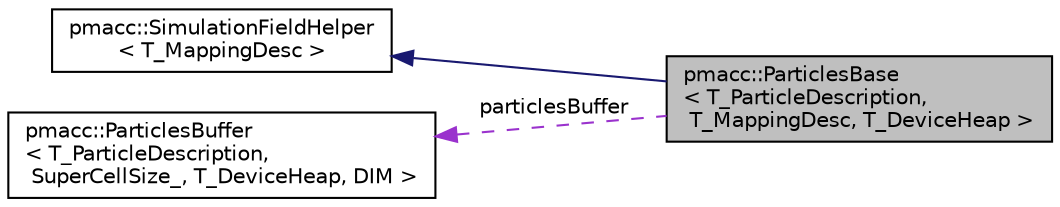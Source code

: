 digraph "pmacc::ParticlesBase&lt; T_ParticleDescription, T_MappingDesc, T_DeviceHeap &gt;"
{
 // LATEX_PDF_SIZE
  edge [fontname="Helvetica",fontsize="10",labelfontname="Helvetica",labelfontsize="10"];
  node [fontname="Helvetica",fontsize="10",shape=record];
  rankdir="LR";
  Node1 [label="pmacc::ParticlesBase\l\< T_ParticleDescription,\l T_MappingDesc, T_DeviceHeap \>",height=0.2,width=0.4,color="black", fillcolor="grey75", style="filled", fontcolor="black",tooltip=" "];
  Node2 -> Node1 [dir="back",color="midnightblue",fontsize="10",style="solid",fontname="Helvetica"];
  Node2 [label="pmacc::SimulationFieldHelper\l\< T_MappingDesc \>",height=0.2,width=0.4,color="black", fillcolor="white", style="filled",URL="$classpmacc_1_1_simulation_field_helper.html",tooltip=" "];
  Node3 -> Node1 [dir="back",color="darkorchid3",fontsize="10",style="dashed",label=" particlesBuffer" ,fontname="Helvetica"];
  Node3 [label="pmacc::ParticlesBuffer\l\< T_ParticleDescription,\l SuperCellSize_, T_DeviceHeap, DIM \>",height=0.2,width=0.4,color="black", fillcolor="white", style="filled",URL="$classpmacc_1_1_particles_buffer.html",tooltip="Describes DIM-dimensional buffer for particles data on the host."];
}
